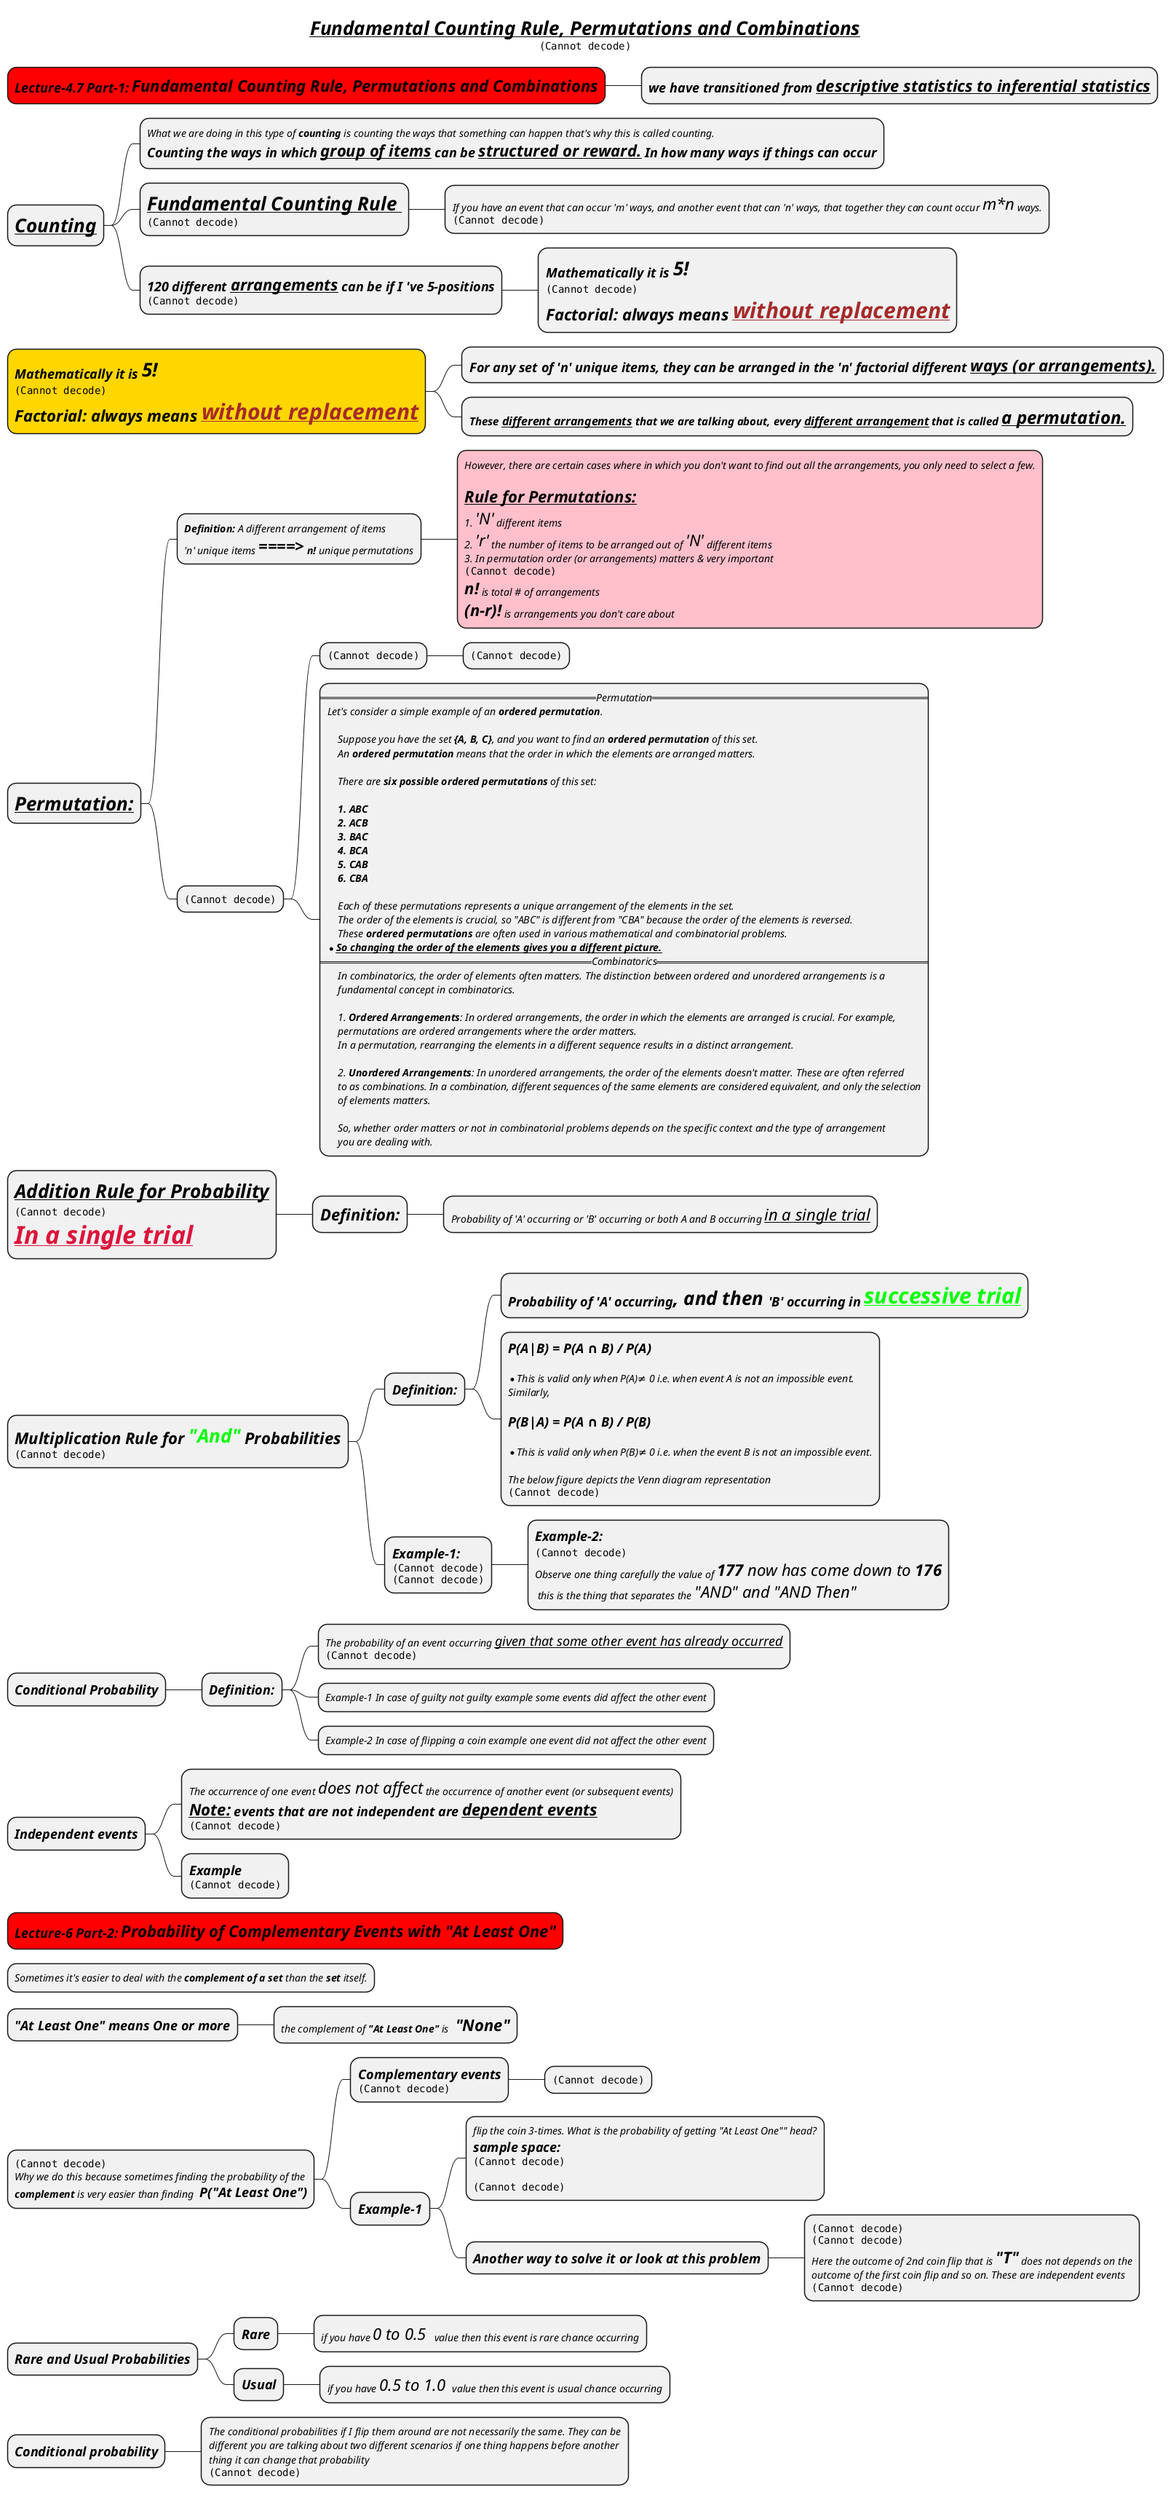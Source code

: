 @startmindmap
skinparam node {
    FontStyle italic
}

title =__//Fundamental Counting Rule, Permutations and Combinations//__\n<img:images/img_15.png>

*[#red] =Lecture-4.7 Part-1: **Fundamental Counting Rule, Permutations and Combinations**
** =we have transitioned from __descriptive statistics to inferential statistics__

* =//__Counting__//
**:What we are doing in this type of **counting** is counting the ways that something can happen that's why this is called counting.
=Counting the ways in which __group of items__ can be __structured or reward.__ In how many ways if things can occur;

** =//__Fundamental Counting Rule __//\n<img:images/img_33.png>
*** If you have an event that can occur 'm' ways, and another event that can 'n' ways, that together they can count occur <size:22>m*n</size> ways.\n<img:images/img_34.png>

** =120 different __arrangements__ can be if I 've 5-positions \n<img:images/img_35.png>
***  =Mathematically it is <size:22>5! \n<img:images/img_36.png> \n= //Factorial: always means <color #brown>__without replacement__//

*[#gold] =Mathematically it is <size:22>5! \n<img:images/img_36.png> \n= //Factorial: always means <color #brown>__without replacement__//
** =For any set of 'n' unique items, they can be arranged in the 'n' factorial different __ways (or arrangements).__
** ===These __different arrangements__ that we are talking about, every __different arrangement__ that is called <size:22>__a permutation.__

* =//__Permutation:__//
** **Definition:** A different arrangement of items\n'n' unique items <size:22>**====>**</size> **n!** unique permutations
***[#pink]:However, there are certain cases where in which you don't want to find out all the arrangements, you only need to select a few.

= __Rule for Permutations:__
# <size:22>'N'</size> different items
# <size:22>'r'</size> the number of items to be arranged out of <size:22>'N'</size> different items
# In permutation order (or arrangements) matters & very important
<img:images/img_37.png>
<size:22>**n!**</size> is total # of arrangements
<size:22>**(n-r)!**</size> is arrangements you don't care about;
** <img:images/img_38.png>
*** <img:images/img_40.png>
**** <img:images/img_39.png>
***:==Permutation==
Let's consider a simple example of an **ordered permutation**.

    Suppose you have the set **{A, B, C}**, and you want to find an **ordered permutation** of this set.
    An **ordered permutation** means that the order in which the elements are arranged matters.

    There are **six possible ordered permutations** of this set:

    **1. ABC**
    **2. ACB**
    **3. BAC**
    **4. BCA**
    **5. CAB**
    **6. CBA**

    Each of these permutations represents a unique arrangement of the elements in the set.
    The order of the elements is crucial, so "ABC" is different from "CBA" because the order of the elements is reversed.
    These **ordered permutations** are often used in various mathematical and combinatorial problems.
*   **__So changing the order of the elements gives you a different picture.__**
==Combinatorics==
    In combinatorics, the order of elements often matters. The distinction between ordered and unordered arrangements is a
    fundamental concept in combinatorics.

    1. **Ordered Arrangements**: In ordered arrangements, the order in which the elements are arranged is crucial. For example,
    permutations are ordered arrangements where the order matters.
    In a permutation, rearranging the elements in a different sequence results in a distinct arrangement.

    2. **Unordered Arrangements**: In unordered arrangements, the order of the elements doesn't matter. These are often referred
    to as combinations. In a combination, different sequences of the same elements are considered equivalent, and only the selection
    of elements matters.

    So, whether order matters or not in combinatorial problems depends on the specific context and the type of arrangement
    you are dealing with.;



* =//__Addition Rule for Probability__//\n<img:images/img_8.png> \n=<color #crimson>**//__In a single trial__//**
** =//Definition://
*** Probability of 'A' occurring or 'B' occurring or both A and B occurring <size:22>__in a single trial__

* =//Multiplication Rule for <color #lime>"And"</color> Probabilities// \n<img:images/img_16.png>
** =Definition:
*** =Probability of 'A' occurring<size:22>, and then </size>'B' occurring in <color #lime>__**successive trial**__
***:=P(A|B) = P(A ∩ B) / P(A)

*This is valid only when P(A)≠ 0 i.e. when event A is not an impossible event.
Similarly,

=P(B|A) = P(A ∩ B) / P(B)

* This is valid only when P(B)≠ 0 i.e. when the event B is not an impossible event.

The below figure depicts the Venn diagram representation
<img:images/img_24.png>;

**:=Example-1:
<img:images/img_17.png>
<img:images/img_18.png>;
***  =Example-2: \n<img:images/img_19.png> \nObserve one thing carefully the value of <size::22>**177** now has come down to **176**</size>\n this is the thing that separates the <size:22>"AND" and "AND Then"</size>

* =Conditional Probability
** =Definition:
*** The probability of an event occurring <size:18>__given that some other event has already occurred__\n<img:images/img_21.png>
*** Example-1 In case of guilty not guilty example some events did affect the other event
*** Example-2 In case of flipping a coin example one event did not affect the other event

* =Independent events
** The occurrence of one event <size:22>does not affect</size> the occurrence of another event (or subsequent events)\n=__Note:__ events that are not independent are __dependent events__\n<img:images/img_22.png>

** =Example\n<img:images/img_23.png>

*[#red] =Lecture-6 Part-2: **Probability of Complementary Events with "At Least One"**

* Sometimes it's easier to deal with the **complement of a set** than the **set** itself.

* ="At Least One" means One or more
** the complement of **"At Least One"** is <size:22> **"None"**


*:<img:images/img_25.png>
Why we do this because sometimes finding the probability of the
**complement** is very easier than finding <size:18> **P("At Least One")**;

** =Complementary events\n<img:images/img_13.png>
*** <img:images/img_14.png>
** =Example-1
***:flip the coin 3-times. What is the probability of getting "At Least One"" head?
= sample space:
<img:images/img_26.png>

<img:images/img_27.png>;

*** =Another way to solve it or look at this problem

****:<img:images/img_28.png>
<img:images/img_30.png>
Here the outcome of 2nd coin flip that is <size:22>**"T"**</size> does not depends on the
outcome of the first coin flip and so on. These are independent events
<img:images/img_31.png>;


* =Rare and Usual Probabilities
** =Rare
*** if you have <size:22>0 to 0.5  </size>value then this event is rare chance occurring
** =Usual
*** if you have <size:22>0.5 to 1.0 </size> value then this event is usual chance occurring

* =Conditional probability
**:The conditional probabilities if I flip them around are not necessarily the same. They can be
different you are talking about two different scenarios if one thing happens before another
thing it can change that probability
<img:images/img_32.png>;

@endmindmap
